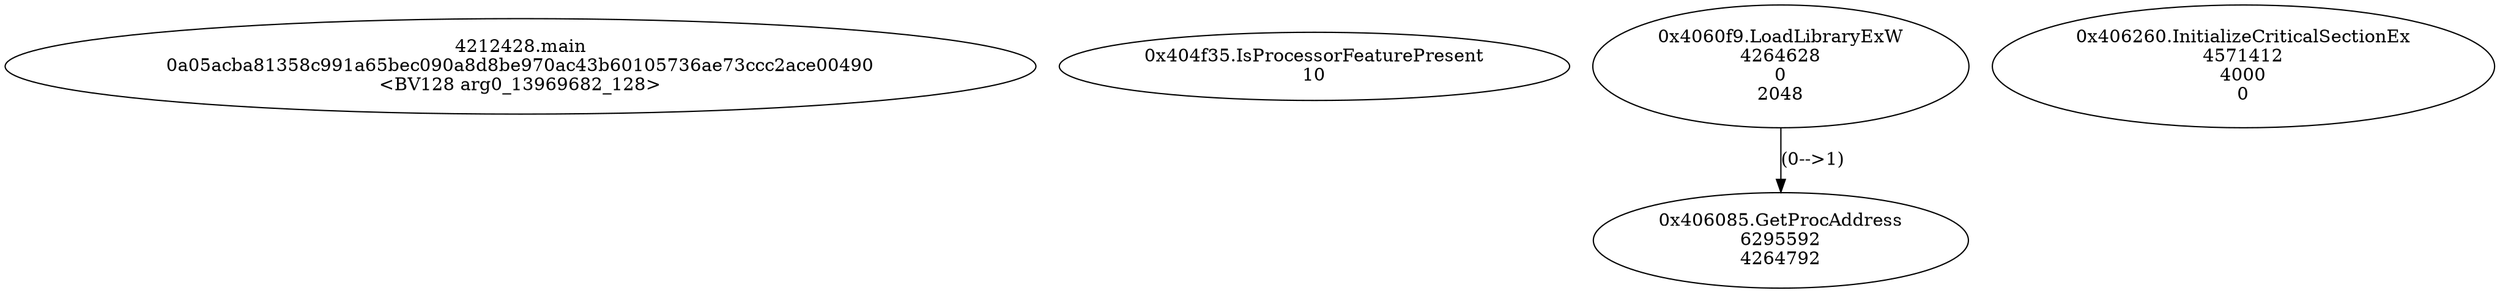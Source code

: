 // Global SCDG with merge call
digraph {
	0 [label="4212428.main
0a05acba81358c991a65bec090a8d8be970ac43b60105736ae73ccc2ace00490
<BV128 arg0_13969682_128>"]
	1 [label="0x404f35.IsProcessorFeaturePresent
10"]
	2 [label="0x4060f9.LoadLibraryExW
4264628
0
2048"]
	3 [label="0x406085.GetProcAddress
6295592
4264792"]
	2 -> 3 [label="(0-->1)"]
	4 [label="0x406260.InitializeCriticalSectionEx
4571412
4000
0"]
}
